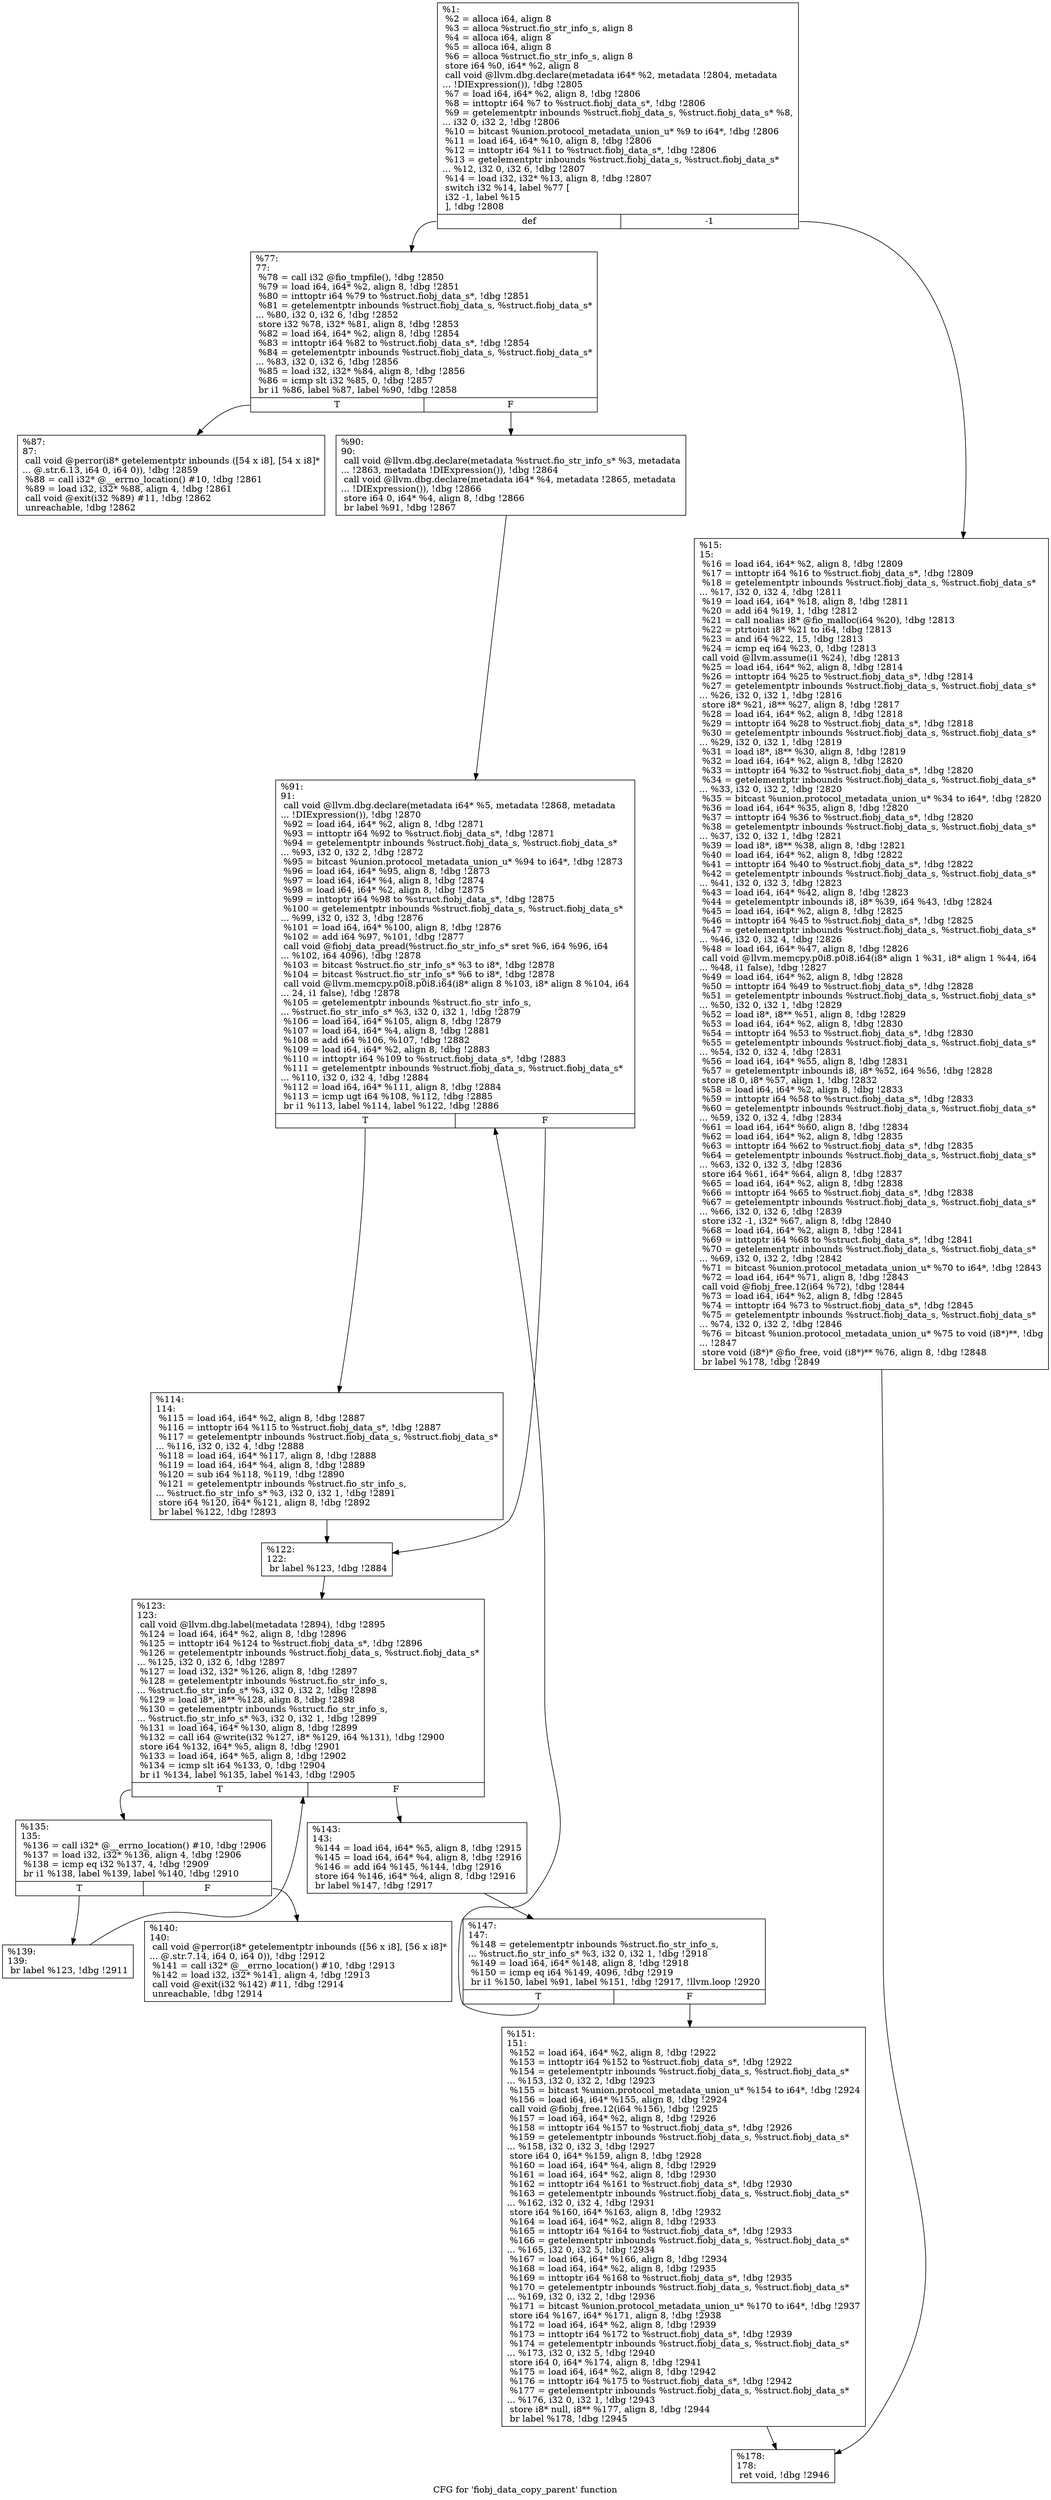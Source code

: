 digraph "CFG for 'fiobj_data_copy_parent' function" {
	label="CFG for 'fiobj_data_copy_parent' function";

	Node0x556851d7a0b0 [shape=record,label="{%1:\l  %2 = alloca i64, align 8\l  %3 = alloca %struct.fio_str_info_s, align 8\l  %4 = alloca i64, align 8\l  %5 = alloca i64, align 8\l  %6 = alloca %struct.fio_str_info_s, align 8\l  store i64 %0, i64* %2, align 8\l  call void @llvm.dbg.declare(metadata i64* %2, metadata !2804, metadata\l... !DIExpression()), !dbg !2805\l  %7 = load i64, i64* %2, align 8, !dbg !2806\l  %8 = inttoptr i64 %7 to %struct.fiobj_data_s*, !dbg !2806\l  %9 = getelementptr inbounds %struct.fiobj_data_s, %struct.fiobj_data_s* %8,\l... i32 0, i32 2, !dbg !2806\l  %10 = bitcast %union.protocol_metadata_union_u* %9 to i64*, !dbg !2806\l  %11 = load i64, i64* %10, align 8, !dbg !2806\l  %12 = inttoptr i64 %11 to %struct.fiobj_data_s*, !dbg !2806\l  %13 = getelementptr inbounds %struct.fiobj_data_s, %struct.fiobj_data_s*\l... %12, i32 0, i32 6, !dbg !2807\l  %14 = load i32, i32* %13, align 8, !dbg !2807\l  switch i32 %14, label %77 [\l    i32 -1, label %15\l  ], !dbg !2808\l|{<s0>def|<s1>-1}}"];
	Node0x556851d7a0b0:s0 -> Node0x556851d7cf20;
	Node0x556851d7a0b0:s1 -> Node0x556851d7ced0;
	Node0x556851d7ced0 [shape=record,label="{%15:\l15:                                               \l  %16 = load i64, i64* %2, align 8, !dbg !2809\l  %17 = inttoptr i64 %16 to %struct.fiobj_data_s*, !dbg !2809\l  %18 = getelementptr inbounds %struct.fiobj_data_s, %struct.fiobj_data_s*\l... %17, i32 0, i32 4, !dbg !2811\l  %19 = load i64, i64* %18, align 8, !dbg !2811\l  %20 = add i64 %19, 1, !dbg !2812\l  %21 = call noalias i8* @fio_malloc(i64 %20), !dbg !2813\l  %22 = ptrtoint i8* %21 to i64, !dbg !2813\l  %23 = and i64 %22, 15, !dbg !2813\l  %24 = icmp eq i64 %23, 0, !dbg !2813\l  call void @llvm.assume(i1 %24), !dbg !2813\l  %25 = load i64, i64* %2, align 8, !dbg !2814\l  %26 = inttoptr i64 %25 to %struct.fiobj_data_s*, !dbg !2814\l  %27 = getelementptr inbounds %struct.fiobj_data_s, %struct.fiobj_data_s*\l... %26, i32 0, i32 1, !dbg !2816\l  store i8* %21, i8** %27, align 8, !dbg !2817\l  %28 = load i64, i64* %2, align 8, !dbg !2818\l  %29 = inttoptr i64 %28 to %struct.fiobj_data_s*, !dbg !2818\l  %30 = getelementptr inbounds %struct.fiobj_data_s, %struct.fiobj_data_s*\l... %29, i32 0, i32 1, !dbg !2819\l  %31 = load i8*, i8** %30, align 8, !dbg !2819\l  %32 = load i64, i64* %2, align 8, !dbg !2820\l  %33 = inttoptr i64 %32 to %struct.fiobj_data_s*, !dbg !2820\l  %34 = getelementptr inbounds %struct.fiobj_data_s, %struct.fiobj_data_s*\l... %33, i32 0, i32 2, !dbg !2820\l  %35 = bitcast %union.protocol_metadata_union_u* %34 to i64*, !dbg !2820\l  %36 = load i64, i64* %35, align 8, !dbg !2820\l  %37 = inttoptr i64 %36 to %struct.fiobj_data_s*, !dbg !2820\l  %38 = getelementptr inbounds %struct.fiobj_data_s, %struct.fiobj_data_s*\l... %37, i32 0, i32 1, !dbg !2821\l  %39 = load i8*, i8** %38, align 8, !dbg !2821\l  %40 = load i64, i64* %2, align 8, !dbg !2822\l  %41 = inttoptr i64 %40 to %struct.fiobj_data_s*, !dbg !2822\l  %42 = getelementptr inbounds %struct.fiobj_data_s, %struct.fiobj_data_s*\l... %41, i32 0, i32 3, !dbg !2823\l  %43 = load i64, i64* %42, align 8, !dbg !2823\l  %44 = getelementptr inbounds i8, i8* %39, i64 %43, !dbg !2824\l  %45 = load i64, i64* %2, align 8, !dbg !2825\l  %46 = inttoptr i64 %45 to %struct.fiobj_data_s*, !dbg !2825\l  %47 = getelementptr inbounds %struct.fiobj_data_s, %struct.fiobj_data_s*\l... %46, i32 0, i32 4, !dbg !2826\l  %48 = load i64, i64* %47, align 8, !dbg !2826\l  call void @llvm.memcpy.p0i8.p0i8.i64(i8* align 1 %31, i8* align 1 %44, i64\l... %48, i1 false), !dbg !2827\l  %49 = load i64, i64* %2, align 8, !dbg !2828\l  %50 = inttoptr i64 %49 to %struct.fiobj_data_s*, !dbg !2828\l  %51 = getelementptr inbounds %struct.fiobj_data_s, %struct.fiobj_data_s*\l... %50, i32 0, i32 1, !dbg !2829\l  %52 = load i8*, i8** %51, align 8, !dbg !2829\l  %53 = load i64, i64* %2, align 8, !dbg !2830\l  %54 = inttoptr i64 %53 to %struct.fiobj_data_s*, !dbg !2830\l  %55 = getelementptr inbounds %struct.fiobj_data_s, %struct.fiobj_data_s*\l... %54, i32 0, i32 4, !dbg !2831\l  %56 = load i64, i64* %55, align 8, !dbg !2831\l  %57 = getelementptr inbounds i8, i8* %52, i64 %56, !dbg !2828\l  store i8 0, i8* %57, align 1, !dbg !2832\l  %58 = load i64, i64* %2, align 8, !dbg !2833\l  %59 = inttoptr i64 %58 to %struct.fiobj_data_s*, !dbg !2833\l  %60 = getelementptr inbounds %struct.fiobj_data_s, %struct.fiobj_data_s*\l... %59, i32 0, i32 4, !dbg !2834\l  %61 = load i64, i64* %60, align 8, !dbg !2834\l  %62 = load i64, i64* %2, align 8, !dbg !2835\l  %63 = inttoptr i64 %62 to %struct.fiobj_data_s*, !dbg !2835\l  %64 = getelementptr inbounds %struct.fiobj_data_s, %struct.fiobj_data_s*\l... %63, i32 0, i32 3, !dbg !2836\l  store i64 %61, i64* %64, align 8, !dbg !2837\l  %65 = load i64, i64* %2, align 8, !dbg !2838\l  %66 = inttoptr i64 %65 to %struct.fiobj_data_s*, !dbg !2838\l  %67 = getelementptr inbounds %struct.fiobj_data_s, %struct.fiobj_data_s*\l... %66, i32 0, i32 6, !dbg !2839\l  store i32 -1, i32* %67, align 8, !dbg !2840\l  %68 = load i64, i64* %2, align 8, !dbg !2841\l  %69 = inttoptr i64 %68 to %struct.fiobj_data_s*, !dbg !2841\l  %70 = getelementptr inbounds %struct.fiobj_data_s, %struct.fiobj_data_s*\l... %69, i32 0, i32 2, !dbg !2842\l  %71 = bitcast %union.protocol_metadata_union_u* %70 to i64*, !dbg !2843\l  %72 = load i64, i64* %71, align 8, !dbg !2843\l  call void @fiobj_free.12(i64 %72), !dbg !2844\l  %73 = load i64, i64* %2, align 8, !dbg !2845\l  %74 = inttoptr i64 %73 to %struct.fiobj_data_s*, !dbg !2845\l  %75 = getelementptr inbounds %struct.fiobj_data_s, %struct.fiobj_data_s*\l... %74, i32 0, i32 2, !dbg !2846\l  %76 = bitcast %union.protocol_metadata_union_u* %75 to void (i8*)**, !dbg\l... !2847\l  store void (i8*)* @fio_free, void (i8*)** %76, align 8, !dbg !2848\l  br label %178, !dbg !2849\l}"];
	Node0x556851d7ced0 -> Node0x556851d7d330;
	Node0x556851d7cf20 [shape=record,label="{%77:\l77:                                               \l  %78 = call i32 @fio_tmpfile(), !dbg !2850\l  %79 = load i64, i64* %2, align 8, !dbg !2851\l  %80 = inttoptr i64 %79 to %struct.fiobj_data_s*, !dbg !2851\l  %81 = getelementptr inbounds %struct.fiobj_data_s, %struct.fiobj_data_s*\l... %80, i32 0, i32 6, !dbg !2852\l  store i32 %78, i32* %81, align 8, !dbg !2853\l  %82 = load i64, i64* %2, align 8, !dbg !2854\l  %83 = inttoptr i64 %82 to %struct.fiobj_data_s*, !dbg !2854\l  %84 = getelementptr inbounds %struct.fiobj_data_s, %struct.fiobj_data_s*\l... %83, i32 0, i32 6, !dbg !2856\l  %85 = load i32, i32* %84, align 8, !dbg !2856\l  %86 = icmp slt i32 %85, 0, !dbg !2857\l  br i1 %86, label %87, label %90, !dbg !2858\l|{<s0>T|<s1>F}}"];
	Node0x556851d7cf20:s0 -> Node0x556851d7cf70;
	Node0x556851d7cf20:s1 -> Node0x556851d7cfc0;
	Node0x556851d7cf70 [shape=record,label="{%87:\l87:                                               \l  call void @perror(i8* getelementptr inbounds ([54 x i8], [54 x i8]*\l... @.str.6.13, i64 0, i64 0)), !dbg !2859\l  %88 = call i32* @__errno_location() #10, !dbg !2861\l  %89 = load i32, i32* %88, align 4, !dbg !2861\l  call void @exit(i32 %89) #11, !dbg !2862\l  unreachable, !dbg !2862\l}"];
	Node0x556851d7cfc0 [shape=record,label="{%90:\l90:                                               \l  call void @llvm.dbg.declare(metadata %struct.fio_str_info_s* %3, metadata\l... !2863, metadata !DIExpression()), !dbg !2864\l  call void @llvm.dbg.declare(metadata i64* %4, metadata !2865, metadata\l... !DIExpression()), !dbg !2866\l  store i64 0, i64* %4, align 8, !dbg !2866\l  br label %91, !dbg !2867\l}"];
	Node0x556851d7cfc0 -> Node0x556851d7d010;
	Node0x556851d7d010 [shape=record,label="{%91:\l91:                                               \l  call void @llvm.dbg.declare(metadata i64* %5, metadata !2868, metadata\l... !DIExpression()), !dbg !2870\l  %92 = load i64, i64* %2, align 8, !dbg !2871\l  %93 = inttoptr i64 %92 to %struct.fiobj_data_s*, !dbg !2871\l  %94 = getelementptr inbounds %struct.fiobj_data_s, %struct.fiobj_data_s*\l... %93, i32 0, i32 2, !dbg !2872\l  %95 = bitcast %union.protocol_metadata_union_u* %94 to i64*, !dbg !2873\l  %96 = load i64, i64* %95, align 8, !dbg !2873\l  %97 = load i64, i64* %4, align 8, !dbg !2874\l  %98 = load i64, i64* %2, align 8, !dbg !2875\l  %99 = inttoptr i64 %98 to %struct.fiobj_data_s*, !dbg !2875\l  %100 = getelementptr inbounds %struct.fiobj_data_s, %struct.fiobj_data_s*\l... %99, i32 0, i32 3, !dbg !2876\l  %101 = load i64, i64* %100, align 8, !dbg !2876\l  %102 = add i64 %97, %101, !dbg !2877\l  call void @fiobj_data_pread(%struct.fio_str_info_s* sret %6, i64 %96, i64\l... %102, i64 4096), !dbg !2878\l  %103 = bitcast %struct.fio_str_info_s* %3 to i8*, !dbg !2878\l  %104 = bitcast %struct.fio_str_info_s* %6 to i8*, !dbg !2878\l  call void @llvm.memcpy.p0i8.p0i8.i64(i8* align 8 %103, i8* align 8 %104, i64\l... 24, i1 false), !dbg !2878\l  %105 = getelementptr inbounds %struct.fio_str_info_s,\l... %struct.fio_str_info_s* %3, i32 0, i32 1, !dbg !2879\l  %106 = load i64, i64* %105, align 8, !dbg !2879\l  %107 = load i64, i64* %4, align 8, !dbg !2881\l  %108 = add i64 %106, %107, !dbg !2882\l  %109 = load i64, i64* %2, align 8, !dbg !2883\l  %110 = inttoptr i64 %109 to %struct.fiobj_data_s*, !dbg !2883\l  %111 = getelementptr inbounds %struct.fiobj_data_s, %struct.fiobj_data_s*\l... %110, i32 0, i32 4, !dbg !2884\l  %112 = load i64, i64* %111, align 8, !dbg !2884\l  %113 = icmp ugt i64 %108, %112, !dbg !2885\l  br i1 %113, label %114, label %122, !dbg !2886\l|{<s0>T|<s1>F}}"];
	Node0x556851d7d010:s0 -> Node0x556851d7d060;
	Node0x556851d7d010:s1 -> Node0x556851d7d0b0;
	Node0x556851d7d060 [shape=record,label="{%114:\l114:                                              \l  %115 = load i64, i64* %2, align 8, !dbg !2887\l  %116 = inttoptr i64 %115 to %struct.fiobj_data_s*, !dbg !2887\l  %117 = getelementptr inbounds %struct.fiobj_data_s, %struct.fiobj_data_s*\l... %116, i32 0, i32 4, !dbg !2888\l  %118 = load i64, i64* %117, align 8, !dbg !2888\l  %119 = load i64, i64* %4, align 8, !dbg !2889\l  %120 = sub i64 %118, %119, !dbg !2890\l  %121 = getelementptr inbounds %struct.fio_str_info_s,\l... %struct.fio_str_info_s* %3, i32 0, i32 1, !dbg !2891\l  store i64 %120, i64* %121, align 8, !dbg !2892\l  br label %122, !dbg !2893\l}"];
	Node0x556851d7d060 -> Node0x556851d7d0b0;
	Node0x556851d7d0b0 [shape=record,label="{%122:\l122:                                              \l  br label %123, !dbg !2884\l}"];
	Node0x556851d7d0b0 -> Node0x556851d7d100;
	Node0x556851d7d100 [shape=record,label="{%123:\l123:                                              \l  call void @llvm.dbg.label(metadata !2894), !dbg !2895\l  %124 = load i64, i64* %2, align 8, !dbg !2896\l  %125 = inttoptr i64 %124 to %struct.fiobj_data_s*, !dbg !2896\l  %126 = getelementptr inbounds %struct.fiobj_data_s, %struct.fiobj_data_s*\l... %125, i32 0, i32 6, !dbg !2897\l  %127 = load i32, i32* %126, align 8, !dbg !2897\l  %128 = getelementptr inbounds %struct.fio_str_info_s,\l... %struct.fio_str_info_s* %3, i32 0, i32 2, !dbg !2898\l  %129 = load i8*, i8** %128, align 8, !dbg !2898\l  %130 = getelementptr inbounds %struct.fio_str_info_s,\l... %struct.fio_str_info_s* %3, i32 0, i32 1, !dbg !2899\l  %131 = load i64, i64* %130, align 8, !dbg !2899\l  %132 = call i64 @write(i32 %127, i8* %129, i64 %131), !dbg !2900\l  store i64 %132, i64* %5, align 8, !dbg !2901\l  %133 = load i64, i64* %5, align 8, !dbg !2902\l  %134 = icmp slt i64 %133, 0, !dbg !2904\l  br i1 %134, label %135, label %143, !dbg !2905\l|{<s0>T|<s1>F}}"];
	Node0x556851d7d100:s0 -> Node0x556851d7d150;
	Node0x556851d7d100:s1 -> Node0x556851d7d240;
	Node0x556851d7d150 [shape=record,label="{%135:\l135:                                              \l  %136 = call i32* @__errno_location() #10, !dbg !2906\l  %137 = load i32, i32* %136, align 4, !dbg !2906\l  %138 = icmp eq i32 %137, 4, !dbg !2909\l  br i1 %138, label %139, label %140, !dbg !2910\l|{<s0>T|<s1>F}}"];
	Node0x556851d7d150:s0 -> Node0x556851d7d1a0;
	Node0x556851d7d150:s1 -> Node0x556851d7d1f0;
	Node0x556851d7d1a0 [shape=record,label="{%139:\l139:                                              \l  br label %123, !dbg !2911\l}"];
	Node0x556851d7d1a0 -> Node0x556851d7d100;
	Node0x556851d7d1f0 [shape=record,label="{%140:\l140:                                              \l  call void @perror(i8* getelementptr inbounds ([56 x i8], [56 x i8]*\l... @.str.7.14, i64 0, i64 0)), !dbg !2912\l  %141 = call i32* @__errno_location() #10, !dbg !2913\l  %142 = load i32, i32* %141, align 4, !dbg !2913\l  call void @exit(i32 %142) #11, !dbg !2914\l  unreachable, !dbg !2914\l}"];
	Node0x556851d7d240 [shape=record,label="{%143:\l143:                                              \l  %144 = load i64, i64* %5, align 8, !dbg !2915\l  %145 = load i64, i64* %4, align 8, !dbg !2916\l  %146 = add i64 %145, %144, !dbg !2916\l  store i64 %146, i64* %4, align 8, !dbg !2916\l  br label %147, !dbg !2917\l}"];
	Node0x556851d7d240 -> Node0x556851d7d290;
	Node0x556851d7d290 [shape=record,label="{%147:\l147:                                              \l  %148 = getelementptr inbounds %struct.fio_str_info_s,\l... %struct.fio_str_info_s* %3, i32 0, i32 1, !dbg !2918\l  %149 = load i64, i64* %148, align 8, !dbg !2918\l  %150 = icmp eq i64 %149, 4096, !dbg !2919\l  br i1 %150, label %91, label %151, !dbg !2917, !llvm.loop !2920\l|{<s0>T|<s1>F}}"];
	Node0x556851d7d290:s0 -> Node0x556851d7d010;
	Node0x556851d7d290:s1 -> Node0x556851d7d2e0;
	Node0x556851d7d2e0 [shape=record,label="{%151:\l151:                                              \l  %152 = load i64, i64* %2, align 8, !dbg !2922\l  %153 = inttoptr i64 %152 to %struct.fiobj_data_s*, !dbg !2922\l  %154 = getelementptr inbounds %struct.fiobj_data_s, %struct.fiobj_data_s*\l... %153, i32 0, i32 2, !dbg !2923\l  %155 = bitcast %union.protocol_metadata_union_u* %154 to i64*, !dbg !2924\l  %156 = load i64, i64* %155, align 8, !dbg !2924\l  call void @fiobj_free.12(i64 %156), !dbg !2925\l  %157 = load i64, i64* %2, align 8, !dbg !2926\l  %158 = inttoptr i64 %157 to %struct.fiobj_data_s*, !dbg !2926\l  %159 = getelementptr inbounds %struct.fiobj_data_s, %struct.fiobj_data_s*\l... %158, i32 0, i32 3, !dbg !2927\l  store i64 0, i64* %159, align 8, !dbg !2928\l  %160 = load i64, i64* %4, align 8, !dbg !2929\l  %161 = load i64, i64* %2, align 8, !dbg !2930\l  %162 = inttoptr i64 %161 to %struct.fiobj_data_s*, !dbg !2930\l  %163 = getelementptr inbounds %struct.fiobj_data_s, %struct.fiobj_data_s*\l... %162, i32 0, i32 4, !dbg !2931\l  store i64 %160, i64* %163, align 8, !dbg !2932\l  %164 = load i64, i64* %2, align 8, !dbg !2933\l  %165 = inttoptr i64 %164 to %struct.fiobj_data_s*, !dbg !2933\l  %166 = getelementptr inbounds %struct.fiobj_data_s, %struct.fiobj_data_s*\l... %165, i32 0, i32 5, !dbg !2934\l  %167 = load i64, i64* %166, align 8, !dbg !2934\l  %168 = load i64, i64* %2, align 8, !dbg !2935\l  %169 = inttoptr i64 %168 to %struct.fiobj_data_s*, !dbg !2935\l  %170 = getelementptr inbounds %struct.fiobj_data_s, %struct.fiobj_data_s*\l... %169, i32 0, i32 2, !dbg !2936\l  %171 = bitcast %union.protocol_metadata_union_u* %170 to i64*, !dbg !2937\l  store i64 %167, i64* %171, align 8, !dbg !2938\l  %172 = load i64, i64* %2, align 8, !dbg !2939\l  %173 = inttoptr i64 %172 to %struct.fiobj_data_s*, !dbg !2939\l  %174 = getelementptr inbounds %struct.fiobj_data_s, %struct.fiobj_data_s*\l... %173, i32 0, i32 5, !dbg !2940\l  store i64 0, i64* %174, align 8, !dbg !2941\l  %175 = load i64, i64* %2, align 8, !dbg !2942\l  %176 = inttoptr i64 %175 to %struct.fiobj_data_s*, !dbg !2942\l  %177 = getelementptr inbounds %struct.fiobj_data_s, %struct.fiobj_data_s*\l... %176, i32 0, i32 1, !dbg !2943\l  store i8* null, i8** %177, align 8, !dbg !2944\l  br label %178, !dbg !2945\l}"];
	Node0x556851d7d2e0 -> Node0x556851d7d330;
	Node0x556851d7d330 [shape=record,label="{%178:\l178:                                              \l  ret void, !dbg !2946\l}"];
}
